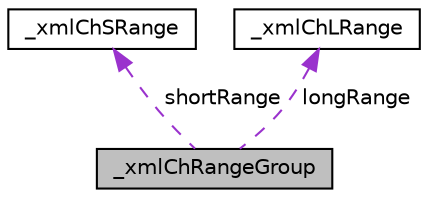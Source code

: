 digraph "_xmlChRangeGroup"
{
 // LATEX_PDF_SIZE
  edge [fontname="Helvetica",fontsize="10",labelfontname="Helvetica",labelfontsize="10"];
  node [fontname="Helvetica",fontsize="10",shape=record];
  Node1 [label="_xmlChRangeGroup",height=0.2,width=0.4,color="black", fillcolor="grey75", style="filled", fontcolor="black",tooltip=" "];
  Node2 -> Node1 [dir="back",color="darkorchid3",fontsize="10",style="dashed",label=" shortRange" ];
  Node2 [label="_xmlChSRange",height=0.2,width=0.4,color="black", fillcolor="white", style="filled",URL="$struct__xmlChSRange.html",tooltip=" "];
  Node3 -> Node1 [dir="back",color="darkorchid3",fontsize="10",style="dashed",label=" longRange" ];
  Node3 [label="_xmlChLRange",height=0.2,width=0.4,color="black", fillcolor="white", style="filled",URL="$struct__xmlChLRange.html",tooltip=" "];
}
